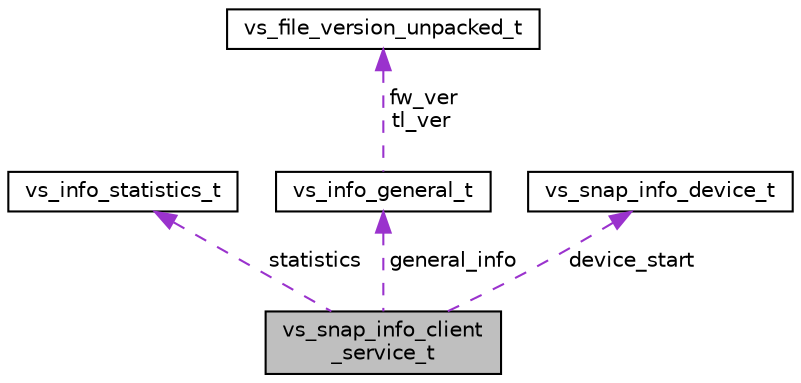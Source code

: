 digraph "vs_snap_info_client_service_t"
{
 // LATEX_PDF_SIZE
  edge [fontname="Helvetica",fontsize="10",labelfontname="Helvetica",labelfontsize="10"];
  node [fontname="Helvetica",fontsize="10",shape=record];
  Node1 [label="vs_snap_info_client\l_service_t",height=0.2,width=0.4,color="black", fillcolor="grey75", style="filled", fontcolor="black",tooltip="INFO client implementations."];
  Node2 -> Node1 [dir="back",color="darkorchid3",fontsize="10",style="dashed",label=" statistics" ,fontname="Helvetica"];
  Node2 [label="vs_info_statistics_t",height=0.2,width=0.4,color="black", fillcolor="white", style="filled",URL="$structvs__info__statistics__t.html",tooltip="Device statistics."];
  Node3 -> Node1 [dir="back",color="darkorchid3",fontsize="10",style="dashed",label=" general_info" ,fontname="Helvetica"];
  Node3 [label="vs_info_general_t",height=0.2,width=0.4,color="black", fillcolor="white", style="filled",URL="$structvs__info__general__t.html",tooltip="Device general information."];
  Node4 -> Node3 [dir="back",color="darkorchid3",fontsize="10",style="dashed",label=" fw_ver\ntl_ver" ,fontname="Helvetica"];
  Node4 [label="vs_file_version_unpacked_t",height=0.2,width=0.4,color="black", fillcolor="white", style="filled",URL="$structvs__file__version__unpacked__t.html",tooltip="File version."];
  Node5 -> Node1 [dir="back",color="darkorchid3",fontsize="10",style="dashed",label=" device_start" ,fontname="Helvetica"];
  Node5 [label="vs_snap_info_device_t",height=0.2,width=0.4,color="black", fillcolor="white", style="filled",URL="$structvs__snap__info__device__t.html",tooltip="Device information."];
}
